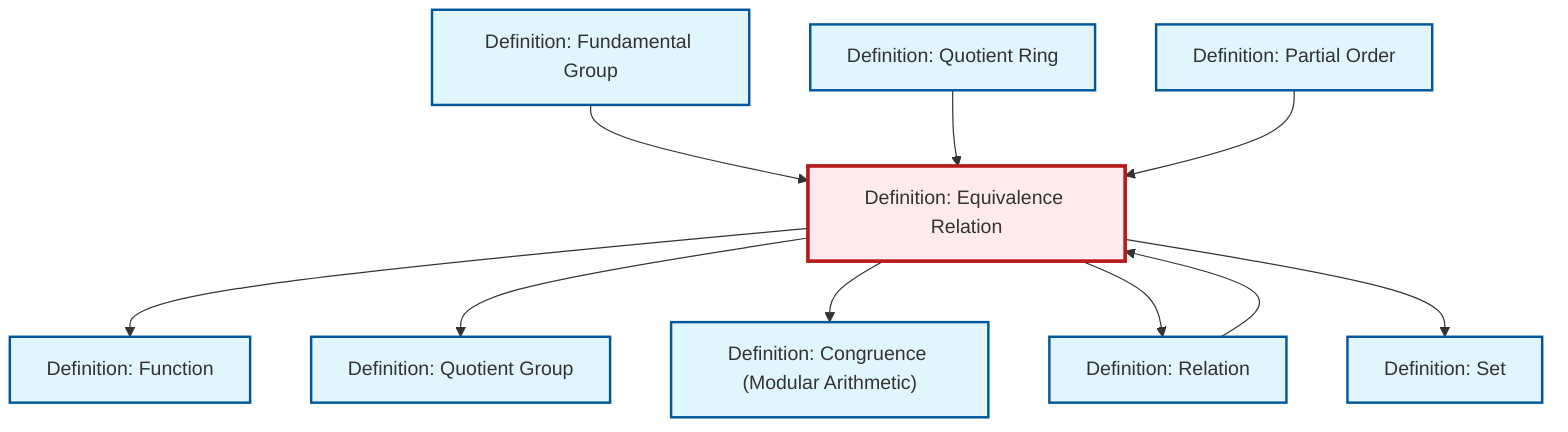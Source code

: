 graph TD
    classDef definition fill:#e1f5fe,stroke:#01579b,stroke-width:2px
    classDef theorem fill:#f3e5f5,stroke:#4a148c,stroke-width:2px
    classDef axiom fill:#fff3e0,stroke:#e65100,stroke-width:2px
    classDef example fill:#e8f5e9,stroke:#1b5e20,stroke-width:2px
    classDef current fill:#ffebee,stroke:#b71c1c,stroke-width:3px
    def-equivalence-relation["Definition: Equivalence Relation"]:::definition
    def-function["Definition: Function"]:::definition
    def-quotient-group["Definition: Quotient Group"]:::definition
    def-fundamental-group["Definition: Fundamental Group"]:::definition
    def-set["Definition: Set"]:::definition
    def-partial-order["Definition: Partial Order"]:::definition
    def-congruence["Definition: Congruence (Modular Arithmetic)"]:::definition
    def-relation["Definition: Relation"]:::definition
    def-quotient-ring["Definition: Quotient Ring"]:::definition
    def-equivalence-relation --> def-function
    def-equivalence-relation --> def-quotient-group
    def-equivalence-relation --> def-congruence
    def-relation --> def-equivalence-relation
    def-fundamental-group --> def-equivalence-relation
    def-quotient-ring --> def-equivalence-relation
    def-equivalence-relation --> def-relation
    def-partial-order --> def-equivalence-relation
    def-equivalence-relation --> def-set
    class def-equivalence-relation current
